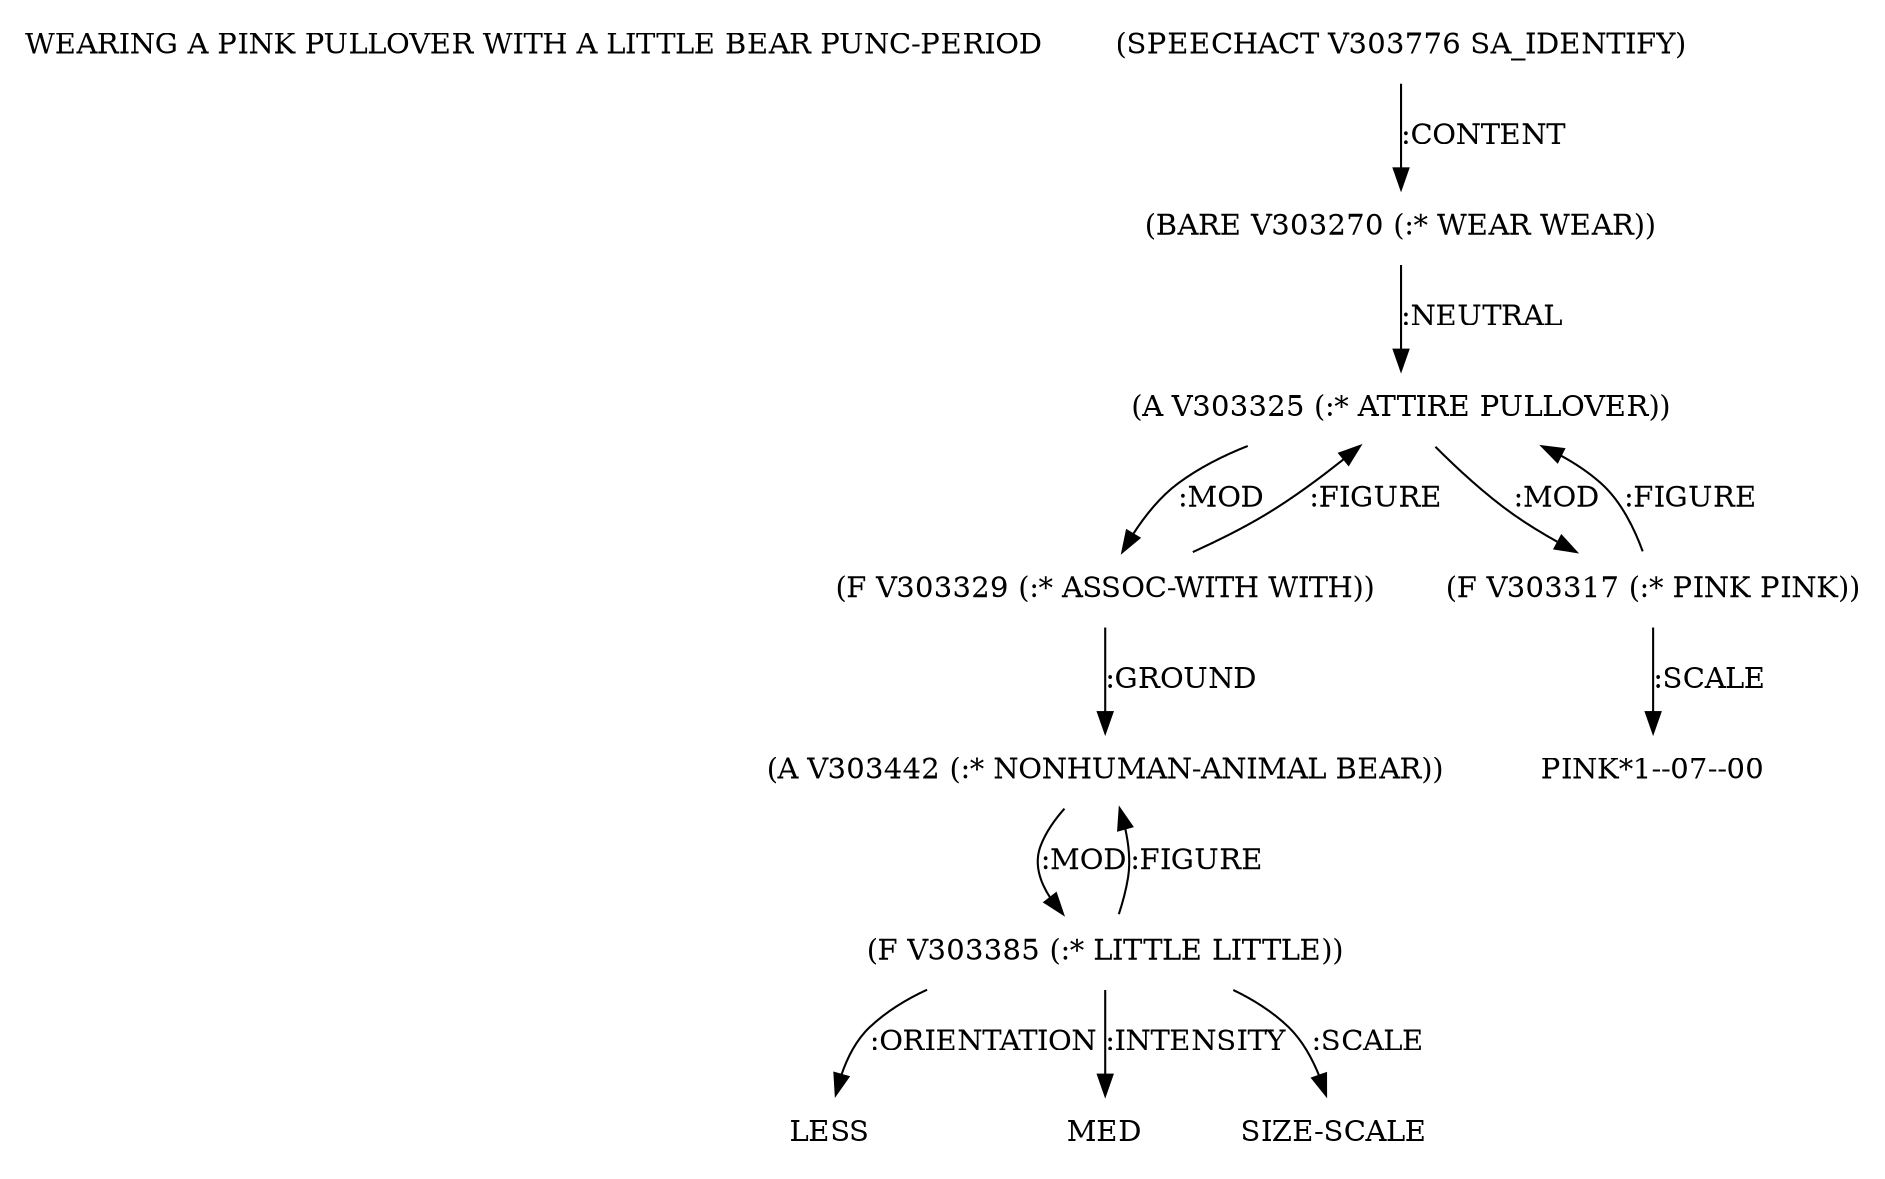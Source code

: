digraph Terms {
  node [shape=none]
  "WEARING A PINK PULLOVER WITH A LITTLE BEAR PUNC-PERIOD"
  "V303776" [label="(SPEECHACT V303776 SA_IDENTIFY)"]
  "V303776" -> "V303270" [label=":CONTENT"]
  "V303270" [label="(BARE V303270 (:* WEAR WEAR))"]
  "V303270" -> "V303325" [label=":NEUTRAL"]
  "V303325" [label="(A V303325 (:* ATTIRE PULLOVER))"]
  "V303325" -> "V303329" [label=":MOD"]
  "V303325" -> "V303317" [label=":MOD"]
  "V303317" [label="(F V303317 (:* PINK PINK))"]
  "V303317" -> "V303325" [label=":FIGURE"]
  "V303317" -> "NT304646" [label=":SCALE"]
  "NT304646" [label="PINK*1--07--00"]
  "V303329" [label="(F V303329 (:* ASSOC-WITH WITH))"]
  "V303329" -> "V303442" [label=":GROUND"]
  "V303329" -> "V303325" [label=":FIGURE"]
  "V303442" [label="(A V303442 (:* NONHUMAN-ANIMAL BEAR))"]
  "V303442" -> "V303385" [label=":MOD"]
  "V303385" [label="(F V303385 (:* LITTLE LITTLE))"]
  "V303385" -> "NT304647" [label=":ORIENTATION"]
  "NT304647" [label="LESS"]
  "V303385" -> "NT304648" [label=":INTENSITY"]
  "NT304648" [label="MED"]
  "V303385" -> "V303442" [label=":FIGURE"]
  "V303385" -> "NT304649" [label=":SCALE"]
  "NT304649" [label="SIZE-SCALE"]
}
